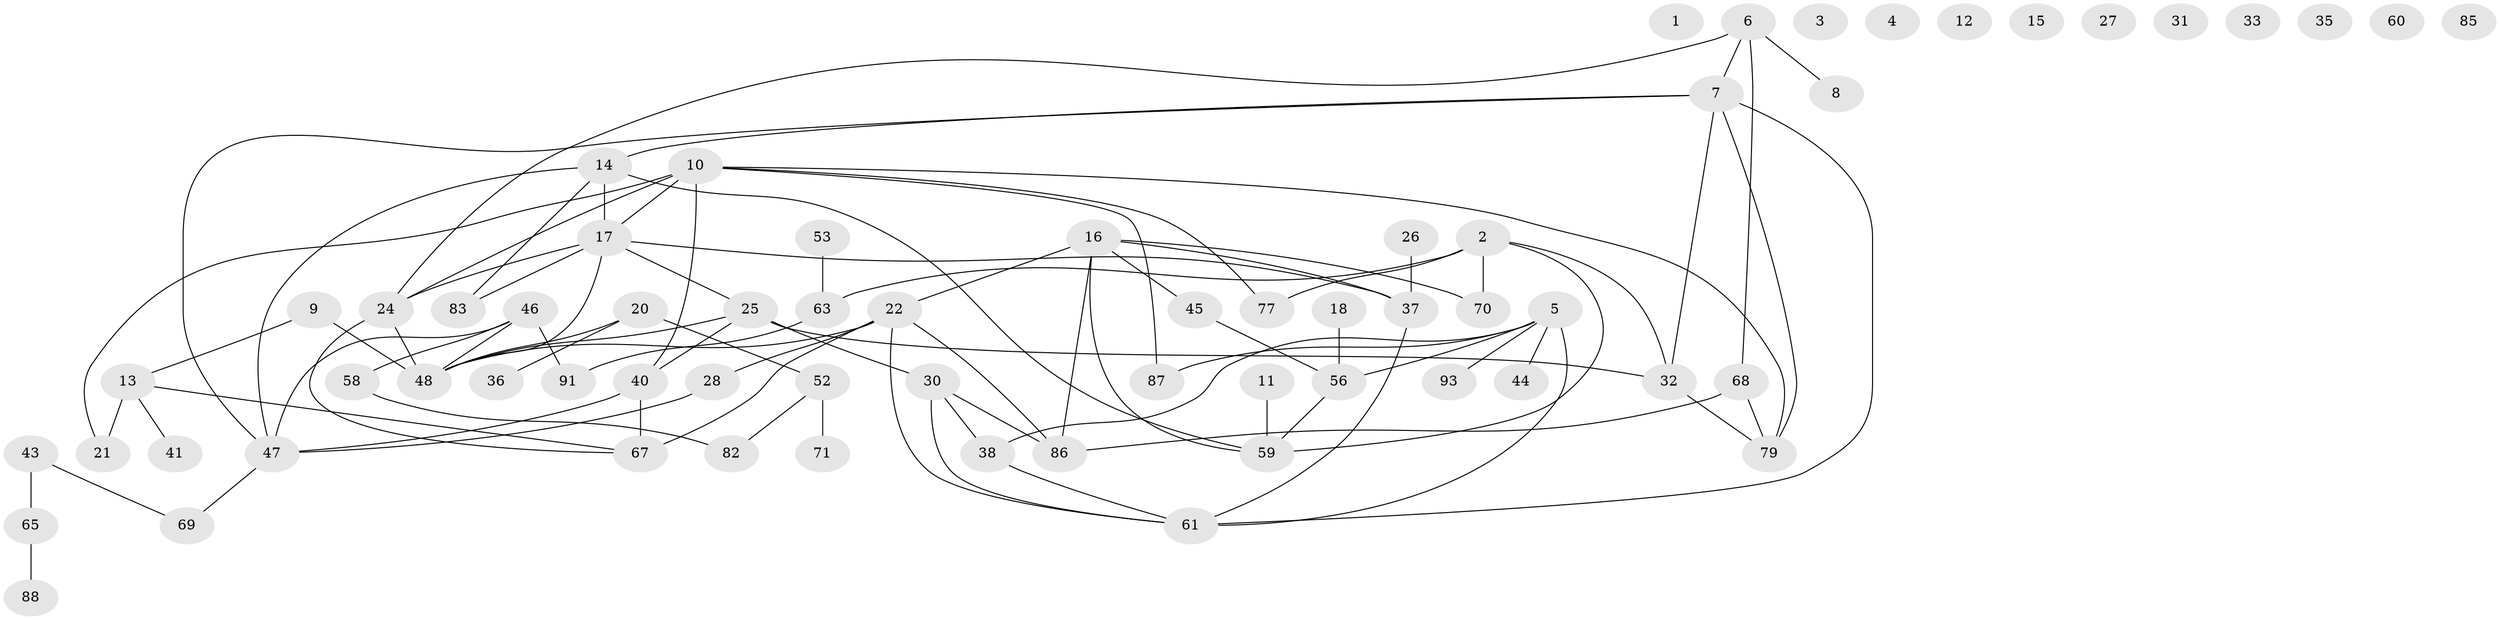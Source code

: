 // original degree distribution, {0: 0.1134020618556701, 3: 0.16494845360824742, 5: 0.030927835051546393, 2: 0.29896907216494845, 4: 0.2268041237113402, 1: 0.12371134020618557, 6: 0.010309278350515464, 7: 0.030927835051546393}
// Generated by graph-tools (version 1.1) at 2025/41/03/06/25 10:41:21]
// undirected, 66 vertices, 90 edges
graph export_dot {
graph [start="1"]
  node [color=gray90,style=filled];
  1;
  2 [super="+23"];
  3;
  4;
  5 [super="+55"];
  6 [super="+29"];
  7 [super="+94"];
  8;
  9 [super="+74"];
  10 [super="+42"];
  11;
  12;
  13 [super="+72"];
  14 [super="+92"];
  15;
  16 [super="+19"];
  17 [super="+66"];
  18;
  20;
  21;
  22 [super="+51"];
  24 [super="+39"];
  25 [super="+49"];
  26 [super="+50"];
  27;
  28 [super="+80"];
  30;
  31;
  32 [super="+34"];
  33;
  35;
  36 [super="+76"];
  37 [super="+54"];
  38 [super="+62"];
  40 [super="+90"];
  41;
  43;
  44;
  45;
  46;
  47 [super="+81"];
  48 [super="+95"];
  52 [super="+78"];
  53;
  56 [super="+57"];
  58 [super="+73"];
  59 [super="+96"];
  60;
  61 [super="+64"];
  63;
  65;
  67 [super="+75"];
  68;
  69;
  70;
  71;
  77;
  79 [super="+84"];
  82;
  83;
  85;
  86 [super="+97"];
  87;
  88 [super="+89"];
  91;
  93;
  2 -- 70;
  2 -- 77;
  2 -- 32;
  2 -- 63;
  2 -- 59;
  5 -- 44;
  5 -- 56;
  5 -- 61;
  5 -- 93 [weight=2];
  5 -- 38;
  5 -- 87;
  6 -- 24;
  6 -- 8;
  6 -- 68;
  6 -- 7;
  7 -- 47;
  7 -- 32;
  7 -- 79;
  7 -- 61;
  7 -- 14;
  9 -- 13 [weight=2];
  9 -- 48;
  10 -- 21;
  10 -- 24;
  10 -- 40;
  10 -- 77;
  10 -- 87;
  10 -- 79;
  10 -- 17;
  11 -- 59;
  13 -- 21;
  13 -- 41;
  13 -- 67;
  14 -- 47;
  14 -- 83;
  14 -- 59;
  14 -- 17;
  16 -- 70;
  16 -- 59;
  16 -- 45;
  16 -- 86;
  16 -- 37;
  16 -- 22;
  17 -- 48;
  17 -- 83;
  17 -- 37;
  17 -- 24;
  17 -- 25;
  18 -- 56;
  20 -- 36;
  20 -- 52;
  20 -- 48;
  22 -- 61;
  22 -- 86;
  22 -- 48;
  22 -- 28;
  22 -- 67;
  24 -- 48;
  24 -- 67;
  25 -- 30;
  25 -- 40;
  25 -- 48;
  25 -- 32;
  26 -- 37;
  28 -- 47;
  30 -- 38;
  30 -- 61;
  30 -- 86;
  32 -- 79;
  37 -- 61;
  38 -- 61;
  40 -- 47;
  40 -- 67 [weight=2];
  43 -- 65;
  43 -- 69;
  45 -- 56;
  46 -- 47;
  46 -- 58;
  46 -- 91;
  46 -- 48;
  47 -- 69;
  52 -- 82;
  52 -- 71;
  53 -- 63;
  56 -- 59;
  58 -- 82;
  63 -- 91;
  65 -- 88;
  68 -- 79;
  68 -- 86;
}
